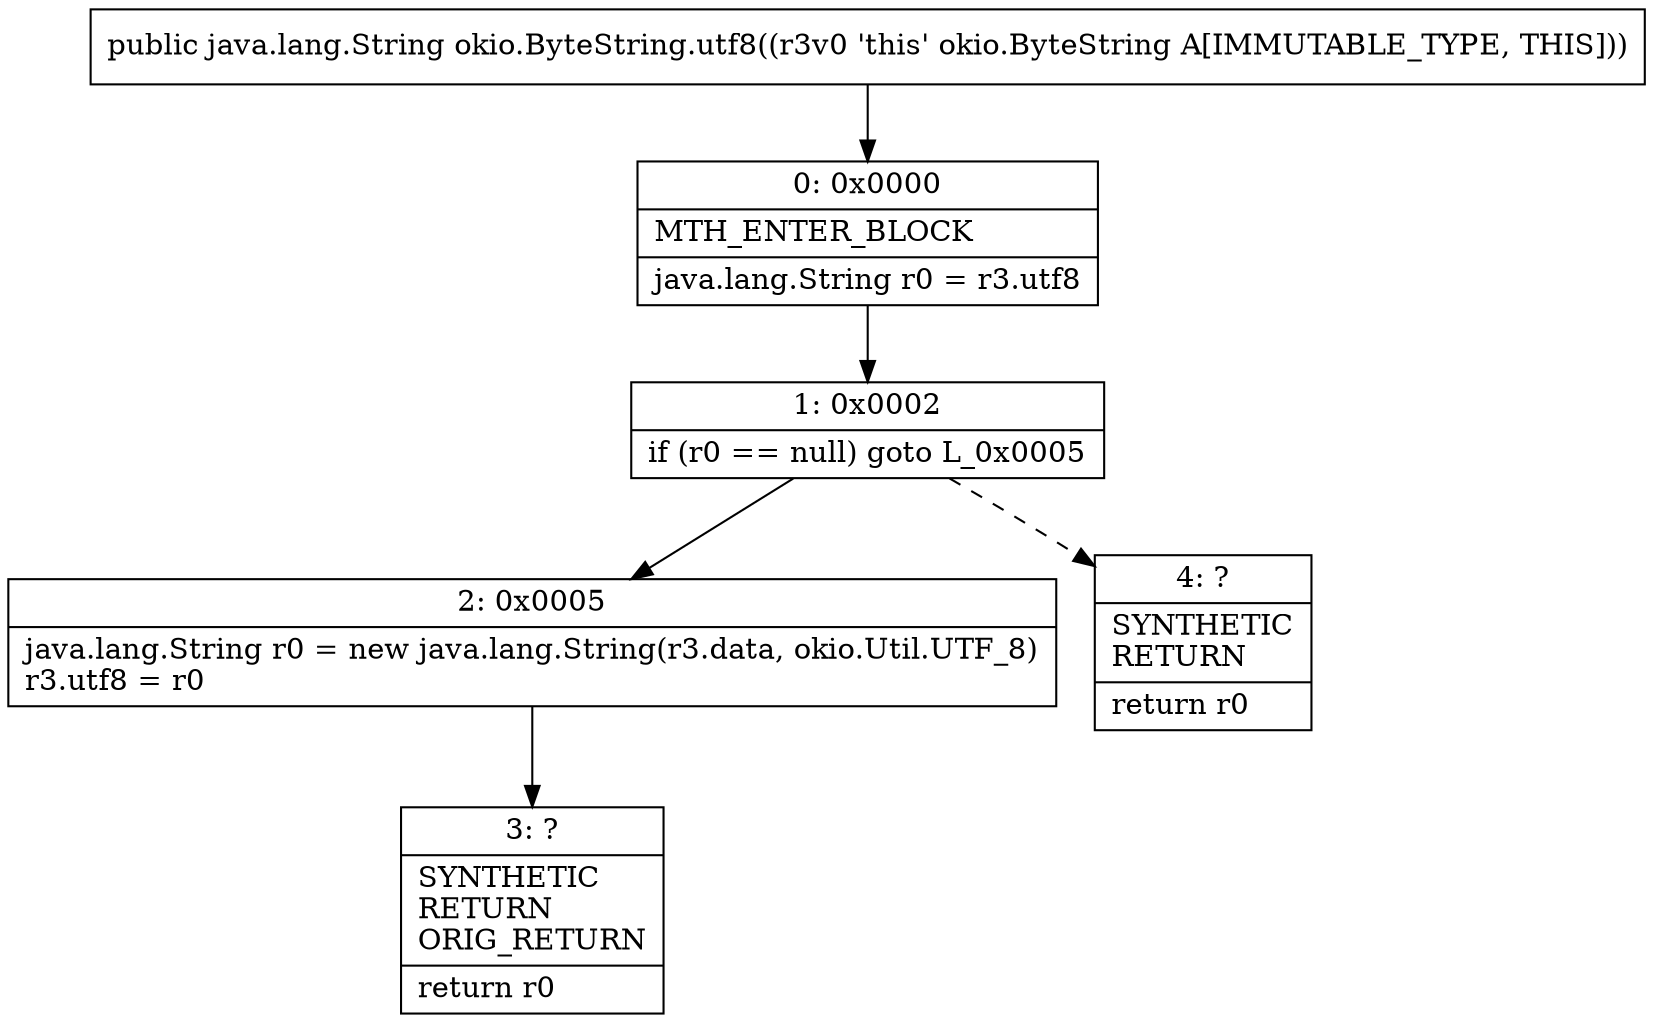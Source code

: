 digraph "CFG forokio.ByteString.utf8()Ljava\/lang\/String;" {
Node_0 [shape=record,label="{0\:\ 0x0000|MTH_ENTER_BLOCK\l|java.lang.String r0 = r3.utf8\l}"];
Node_1 [shape=record,label="{1\:\ 0x0002|if (r0 == null) goto L_0x0005\l}"];
Node_2 [shape=record,label="{2\:\ 0x0005|java.lang.String r0 = new java.lang.String(r3.data, okio.Util.UTF_8)\lr3.utf8 = r0\l}"];
Node_3 [shape=record,label="{3\:\ ?|SYNTHETIC\lRETURN\lORIG_RETURN\l|return r0\l}"];
Node_4 [shape=record,label="{4\:\ ?|SYNTHETIC\lRETURN\l|return r0\l}"];
MethodNode[shape=record,label="{public java.lang.String okio.ByteString.utf8((r3v0 'this' okio.ByteString A[IMMUTABLE_TYPE, THIS])) }"];
MethodNode -> Node_0;
Node_0 -> Node_1;
Node_1 -> Node_2;
Node_1 -> Node_4[style=dashed];
Node_2 -> Node_3;
}

